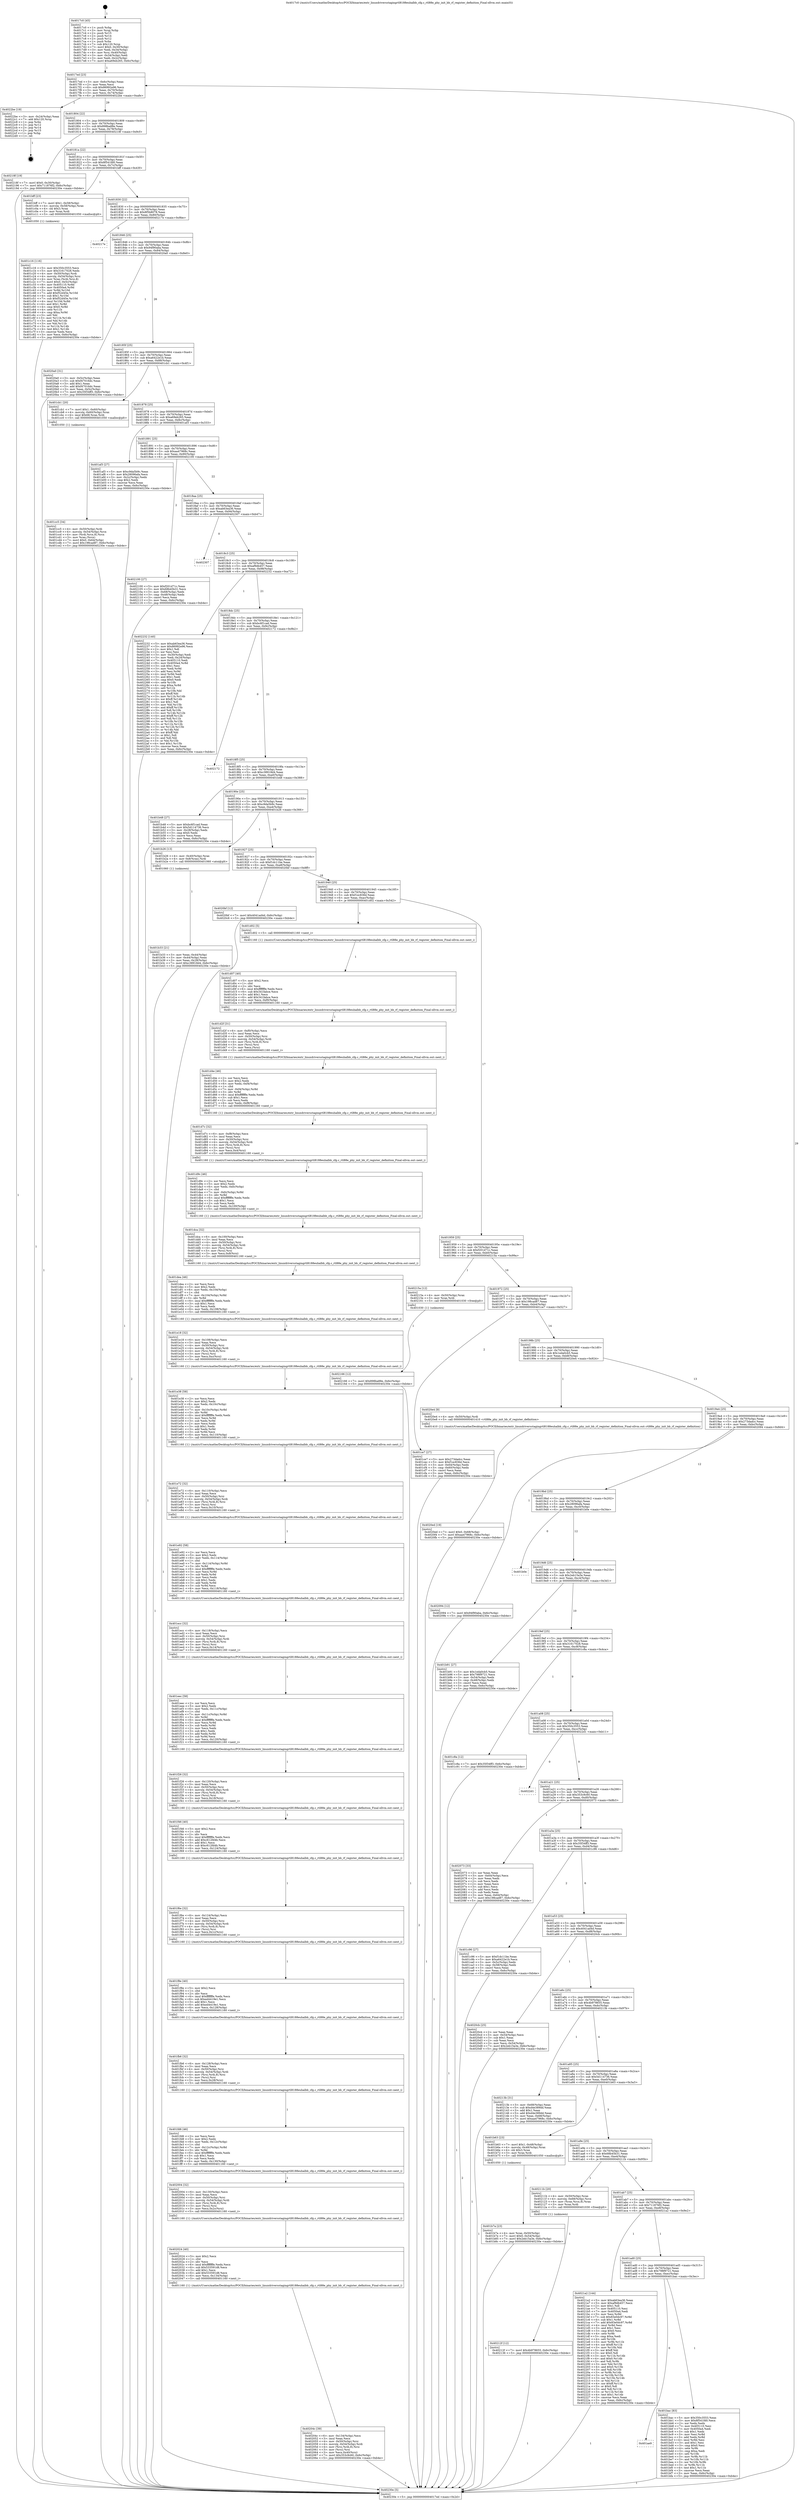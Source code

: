 digraph "0x4017c0" {
  label = "0x4017c0 (/mnt/c/Users/mathe/Desktop/tcc/POCII/binaries/extr_linuxdriversstagingrtl8188euhalbb_cfg.c_rtl88e_phy_init_bb_rf_register_definition_Final-ollvm.out::main(0))"
  labelloc = "t"
  node[shape=record]

  Entry [label="",width=0.3,height=0.3,shape=circle,fillcolor=black,style=filled]
  "0x4017ed" [label="{
     0x4017ed [23]\l
     | [instrs]\l
     &nbsp;&nbsp;0x4017ed \<+3\>: mov -0x6c(%rbp),%eax\l
     &nbsp;&nbsp;0x4017f0 \<+2\>: mov %eax,%ecx\l
     &nbsp;&nbsp;0x4017f2 \<+6\>: sub $0x86992e96,%ecx\l
     &nbsp;&nbsp;0x4017f8 \<+3\>: mov %eax,-0x70(%rbp)\l
     &nbsp;&nbsp;0x4017fb \<+3\>: mov %ecx,-0x74(%rbp)\l
     &nbsp;&nbsp;0x4017fe \<+6\>: je 00000000004022be \<main+0xafe\>\l
  }"]
  "0x4022be" [label="{
     0x4022be [19]\l
     | [instrs]\l
     &nbsp;&nbsp;0x4022be \<+3\>: mov -0x24(%rbp),%eax\l
     &nbsp;&nbsp;0x4022c1 \<+7\>: add $0x120,%rsp\l
     &nbsp;&nbsp;0x4022c8 \<+1\>: pop %rbx\l
     &nbsp;&nbsp;0x4022c9 \<+2\>: pop %r12\l
     &nbsp;&nbsp;0x4022cb \<+2\>: pop %r14\l
     &nbsp;&nbsp;0x4022cd \<+2\>: pop %r15\l
     &nbsp;&nbsp;0x4022cf \<+1\>: pop %rbp\l
     &nbsp;&nbsp;0x4022d0 \<+1\>: ret\l
  }"]
  "0x401804" [label="{
     0x401804 [22]\l
     | [instrs]\l
     &nbsp;&nbsp;0x401804 \<+5\>: jmp 0000000000401809 \<main+0x49\>\l
     &nbsp;&nbsp;0x401809 \<+3\>: mov -0x70(%rbp),%eax\l
     &nbsp;&nbsp;0x40180c \<+5\>: sub $0x898ba88e,%eax\l
     &nbsp;&nbsp;0x401811 \<+3\>: mov %eax,-0x78(%rbp)\l
     &nbsp;&nbsp;0x401814 \<+6\>: je 000000000040218f \<main+0x9cf\>\l
  }"]
  Exit [label="",width=0.3,height=0.3,shape=circle,fillcolor=black,style=filled,peripheries=2]
  "0x40218f" [label="{
     0x40218f [19]\l
     | [instrs]\l
     &nbsp;&nbsp;0x40218f \<+7\>: movl $0x0,-0x30(%rbp)\l
     &nbsp;&nbsp;0x402196 \<+7\>: movl $0x711876f2,-0x6c(%rbp)\l
     &nbsp;&nbsp;0x40219d \<+5\>: jmp 000000000040230e \<main+0xb4e\>\l
  }"]
  "0x40181a" [label="{
     0x40181a [22]\l
     | [instrs]\l
     &nbsp;&nbsp;0x40181a \<+5\>: jmp 000000000040181f \<main+0x5f\>\l
     &nbsp;&nbsp;0x40181f \<+3\>: mov -0x70(%rbp),%eax\l
     &nbsp;&nbsp;0x401822 \<+5\>: sub $0x8f541fd0,%eax\l
     &nbsp;&nbsp;0x401827 \<+3\>: mov %eax,-0x7c(%rbp)\l
     &nbsp;&nbsp;0x40182a \<+6\>: je 0000000000401bff \<main+0x43f\>\l
  }"]
  "0x402166" [label="{
     0x402166 [12]\l
     | [instrs]\l
     &nbsp;&nbsp;0x402166 \<+7\>: movl $0x898ba88e,-0x6c(%rbp)\l
     &nbsp;&nbsp;0x40216d \<+5\>: jmp 000000000040230e \<main+0xb4e\>\l
  }"]
  "0x401bff" [label="{
     0x401bff [23]\l
     | [instrs]\l
     &nbsp;&nbsp;0x401bff \<+7\>: movl $0x1,-0x58(%rbp)\l
     &nbsp;&nbsp;0x401c06 \<+4\>: movslq -0x58(%rbp),%rax\l
     &nbsp;&nbsp;0x401c0a \<+4\>: shl $0x3,%rax\l
     &nbsp;&nbsp;0x401c0e \<+3\>: mov %rax,%rdi\l
     &nbsp;&nbsp;0x401c11 \<+5\>: call 0000000000401050 \<malloc@plt\>\l
     | [calls]\l
     &nbsp;&nbsp;0x401050 \{1\} (unknown)\l
  }"]
  "0x401830" [label="{
     0x401830 [22]\l
     | [instrs]\l
     &nbsp;&nbsp;0x401830 \<+5\>: jmp 0000000000401835 \<main+0x75\>\l
     &nbsp;&nbsp;0x401835 \<+3\>: mov -0x70(%rbp),%eax\l
     &nbsp;&nbsp;0x401838 \<+5\>: sub $0x8f5b8078,%eax\l
     &nbsp;&nbsp;0x40183d \<+3\>: mov %eax,-0x80(%rbp)\l
     &nbsp;&nbsp;0x401840 \<+6\>: je 000000000040217e \<main+0x9be\>\l
  }"]
  "0x40212f" [label="{
     0x40212f [12]\l
     | [instrs]\l
     &nbsp;&nbsp;0x40212f \<+7\>: movl $0x4b978655,-0x6c(%rbp)\l
     &nbsp;&nbsp;0x402136 \<+5\>: jmp 000000000040230e \<main+0xb4e\>\l
  }"]
  "0x40217e" [label="{
     0x40217e\l
  }", style=dashed]
  "0x401846" [label="{
     0x401846 [25]\l
     | [instrs]\l
     &nbsp;&nbsp;0x401846 \<+5\>: jmp 000000000040184b \<main+0x8b\>\l
     &nbsp;&nbsp;0x40184b \<+3\>: mov -0x70(%rbp),%eax\l
     &nbsp;&nbsp;0x40184e \<+5\>: sub $0x94f90aba,%eax\l
     &nbsp;&nbsp;0x401853 \<+6\>: mov %eax,-0x84(%rbp)\l
     &nbsp;&nbsp;0x401859 \<+6\>: je 00000000004020a0 \<main+0x8e0\>\l
  }"]
  "0x4020ed" [label="{
     0x4020ed [19]\l
     | [instrs]\l
     &nbsp;&nbsp;0x4020ed \<+7\>: movl $0x0,-0x68(%rbp)\l
     &nbsp;&nbsp;0x4020f4 \<+7\>: movl $0xaa47968c,-0x6c(%rbp)\l
     &nbsp;&nbsp;0x4020fb \<+5\>: jmp 000000000040230e \<main+0xb4e\>\l
  }"]
  "0x4020a0" [label="{
     0x4020a0 [31]\l
     | [instrs]\l
     &nbsp;&nbsp;0x4020a0 \<+3\>: mov -0x5c(%rbp),%eax\l
     &nbsp;&nbsp;0x4020a3 \<+5\>: sub $0xf47016dc,%eax\l
     &nbsp;&nbsp;0x4020a8 \<+3\>: add $0x1,%eax\l
     &nbsp;&nbsp;0x4020ab \<+5\>: add $0xf47016dc,%eax\l
     &nbsp;&nbsp;0x4020b0 \<+3\>: mov %eax,-0x5c(%rbp)\l
     &nbsp;&nbsp;0x4020b3 \<+7\>: movl $0x35f34ff3,-0x6c(%rbp)\l
     &nbsp;&nbsp;0x4020ba \<+5\>: jmp 000000000040230e \<main+0xb4e\>\l
  }"]
  "0x40185f" [label="{
     0x40185f [25]\l
     | [instrs]\l
     &nbsp;&nbsp;0x40185f \<+5\>: jmp 0000000000401864 \<main+0xa4\>\l
     &nbsp;&nbsp;0x401864 \<+3\>: mov -0x70(%rbp),%eax\l
     &nbsp;&nbsp;0x401867 \<+5\>: sub $0xa6422e1b,%eax\l
     &nbsp;&nbsp;0x40186c \<+6\>: mov %eax,-0x88(%rbp)\l
     &nbsp;&nbsp;0x401872 \<+6\>: je 0000000000401cb1 \<main+0x4f1\>\l
  }"]
  "0x40204c" [label="{
     0x40204c [39]\l
     | [instrs]\l
     &nbsp;&nbsp;0x40204c \<+6\>: mov -0x134(%rbp),%ecx\l
     &nbsp;&nbsp;0x402052 \<+3\>: imul %eax,%ecx\l
     &nbsp;&nbsp;0x402055 \<+4\>: mov -0x50(%rbp),%rsi\l
     &nbsp;&nbsp;0x402059 \<+4\>: movslq -0x54(%rbp),%rdi\l
     &nbsp;&nbsp;0x40205d \<+4\>: mov (%rsi,%rdi,8),%rsi\l
     &nbsp;&nbsp;0x402061 \<+3\>: mov (%rsi),%rsi\l
     &nbsp;&nbsp;0x402064 \<+3\>: mov %ecx,0x40(%rsi)\l
     &nbsp;&nbsp;0x402067 \<+7\>: movl $0x353c9c60,-0x6c(%rbp)\l
     &nbsp;&nbsp;0x40206e \<+5\>: jmp 000000000040230e \<main+0xb4e\>\l
  }"]
  "0x401cb1" [label="{
     0x401cb1 [20]\l
     | [instrs]\l
     &nbsp;&nbsp;0x401cb1 \<+7\>: movl $0x1,-0x60(%rbp)\l
     &nbsp;&nbsp;0x401cb8 \<+4\>: movslq -0x60(%rbp),%rax\l
     &nbsp;&nbsp;0x401cbc \<+4\>: imul $0x68,%rax,%rdi\l
     &nbsp;&nbsp;0x401cc0 \<+5\>: call 0000000000401050 \<malloc@plt\>\l
     | [calls]\l
     &nbsp;&nbsp;0x401050 \{1\} (unknown)\l
  }"]
  "0x401878" [label="{
     0x401878 [25]\l
     | [instrs]\l
     &nbsp;&nbsp;0x401878 \<+5\>: jmp 000000000040187d \<main+0xbd\>\l
     &nbsp;&nbsp;0x40187d \<+3\>: mov -0x70(%rbp),%eax\l
     &nbsp;&nbsp;0x401880 \<+5\>: sub $0xa69eb265,%eax\l
     &nbsp;&nbsp;0x401885 \<+6\>: mov %eax,-0x8c(%rbp)\l
     &nbsp;&nbsp;0x40188b \<+6\>: je 0000000000401af3 \<main+0x333\>\l
  }"]
  "0x402024" [label="{
     0x402024 [40]\l
     | [instrs]\l
     &nbsp;&nbsp;0x402024 \<+5\>: mov $0x2,%ecx\l
     &nbsp;&nbsp;0x402029 \<+1\>: cltd\l
     &nbsp;&nbsp;0x40202a \<+2\>: idiv %ecx\l
     &nbsp;&nbsp;0x40202c \<+6\>: imul $0xfffffffe,%edx,%ecx\l
     &nbsp;&nbsp;0x402032 \<+6\>: sub $0x533591d8,%ecx\l
     &nbsp;&nbsp;0x402038 \<+3\>: add $0x1,%ecx\l
     &nbsp;&nbsp;0x40203b \<+6\>: add $0x533591d8,%ecx\l
     &nbsp;&nbsp;0x402041 \<+6\>: mov %ecx,-0x134(%rbp)\l
     &nbsp;&nbsp;0x402047 \<+5\>: call 0000000000401160 \<next_i\>\l
     | [calls]\l
     &nbsp;&nbsp;0x401160 \{1\} (/mnt/c/Users/mathe/Desktop/tcc/POCII/binaries/extr_linuxdriversstagingrtl8188euhalbb_cfg.c_rtl88e_phy_init_bb_rf_register_definition_Final-ollvm.out::next_i)\l
  }"]
  "0x401af3" [label="{
     0x401af3 [27]\l
     | [instrs]\l
     &nbsp;&nbsp;0x401af3 \<+5\>: mov $0xc9da5b9c,%eax\l
     &nbsp;&nbsp;0x401af8 \<+5\>: mov $0x28096afa,%ecx\l
     &nbsp;&nbsp;0x401afd \<+3\>: mov -0x2c(%rbp),%edx\l
     &nbsp;&nbsp;0x401b00 \<+3\>: cmp $0x2,%edx\l
     &nbsp;&nbsp;0x401b03 \<+3\>: cmovne %ecx,%eax\l
     &nbsp;&nbsp;0x401b06 \<+3\>: mov %eax,-0x6c(%rbp)\l
     &nbsp;&nbsp;0x401b09 \<+5\>: jmp 000000000040230e \<main+0xb4e\>\l
  }"]
  "0x401891" [label="{
     0x401891 [25]\l
     | [instrs]\l
     &nbsp;&nbsp;0x401891 \<+5\>: jmp 0000000000401896 \<main+0xd6\>\l
     &nbsp;&nbsp;0x401896 \<+3\>: mov -0x70(%rbp),%eax\l
     &nbsp;&nbsp;0x401899 \<+5\>: sub $0xaa47968c,%eax\l
     &nbsp;&nbsp;0x40189e \<+6\>: mov %eax,-0x90(%rbp)\l
     &nbsp;&nbsp;0x4018a4 \<+6\>: je 0000000000402100 \<main+0x940\>\l
  }"]
  "0x40230e" [label="{
     0x40230e [5]\l
     | [instrs]\l
     &nbsp;&nbsp;0x40230e \<+5\>: jmp 00000000004017ed \<main+0x2d\>\l
  }"]
  "0x4017c0" [label="{
     0x4017c0 [45]\l
     | [instrs]\l
     &nbsp;&nbsp;0x4017c0 \<+1\>: push %rbp\l
     &nbsp;&nbsp;0x4017c1 \<+3\>: mov %rsp,%rbp\l
     &nbsp;&nbsp;0x4017c4 \<+2\>: push %r15\l
     &nbsp;&nbsp;0x4017c6 \<+2\>: push %r14\l
     &nbsp;&nbsp;0x4017c8 \<+2\>: push %r12\l
     &nbsp;&nbsp;0x4017ca \<+1\>: push %rbx\l
     &nbsp;&nbsp;0x4017cb \<+7\>: sub $0x120,%rsp\l
     &nbsp;&nbsp;0x4017d2 \<+7\>: movl $0x0,-0x30(%rbp)\l
     &nbsp;&nbsp;0x4017d9 \<+3\>: mov %edi,-0x34(%rbp)\l
     &nbsp;&nbsp;0x4017dc \<+4\>: mov %rsi,-0x40(%rbp)\l
     &nbsp;&nbsp;0x4017e0 \<+3\>: mov -0x34(%rbp),%edi\l
     &nbsp;&nbsp;0x4017e3 \<+3\>: mov %edi,-0x2c(%rbp)\l
     &nbsp;&nbsp;0x4017e6 \<+7\>: movl $0xa69eb265,-0x6c(%rbp)\l
  }"]
  "0x402004" [label="{
     0x402004 [32]\l
     | [instrs]\l
     &nbsp;&nbsp;0x402004 \<+6\>: mov -0x130(%rbp),%ecx\l
     &nbsp;&nbsp;0x40200a \<+3\>: imul %eax,%ecx\l
     &nbsp;&nbsp;0x40200d \<+4\>: mov -0x50(%rbp),%rsi\l
     &nbsp;&nbsp;0x402011 \<+4\>: movslq -0x54(%rbp),%rdi\l
     &nbsp;&nbsp;0x402015 \<+4\>: mov (%rsi,%rdi,8),%rsi\l
     &nbsp;&nbsp;0x402019 \<+3\>: mov (%rsi),%rsi\l
     &nbsp;&nbsp;0x40201c \<+3\>: mov %ecx,0x2c(%rsi)\l
     &nbsp;&nbsp;0x40201f \<+5\>: call 0000000000401160 \<next_i\>\l
     | [calls]\l
     &nbsp;&nbsp;0x401160 \{1\} (/mnt/c/Users/mathe/Desktop/tcc/POCII/binaries/extr_linuxdriversstagingrtl8188euhalbb_cfg.c_rtl88e_phy_init_bb_rf_register_definition_Final-ollvm.out::next_i)\l
  }"]
  "0x402100" [label="{
     0x402100 [27]\l
     | [instrs]\l
     &nbsp;&nbsp;0x402100 \<+5\>: mov $0xf201d71c,%eax\l
     &nbsp;&nbsp;0x402105 \<+5\>: mov $0x68b45b31,%ecx\l
     &nbsp;&nbsp;0x40210a \<+3\>: mov -0x68(%rbp),%edx\l
     &nbsp;&nbsp;0x40210d \<+3\>: cmp -0x48(%rbp),%edx\l
     &nbsp;&nbsp;0x402110 \<+3\>: cmovl %ecx,%eax\l
     &nbsp;&nbsp;0x402113 \<+3\>: mov %eax,-0x6c(%rbp)\l
     &nbsp;&nbsp;0x402116 \<+5\>: jmp 000000000040230e \<main+0xb4e\>\l
  }"]
  "0x4018aa" [label="{
     0x4018aa [25]\l
     | [instrs]\l
     &nbsp;&nbsp;0x4018aa \<+5\>: jmp 00000000004018af \<main+0xef\>\l
     &nbsp;&nbsp;0x4018af \<+3\>: mov -0x70(%rbp),%eax\l
     &nbsp;&nbsp;0x4018b2 \<+5\>: sub $0xab63ea36,%eax\l
     &nbsp;&nbsp;0x4018b7 \<+6\>: mov %eax,-0x94(%rbp)\l
     &nbsp;&nbsp;0x4018bd \<+6\>: je 0000000000402307 \<main+0xb47\>\l
  }"]
  "0x401fd6" [label="{
     0x401fd6 [46]\l
     | [instrs]\l
     &nbsp;&nbsp;0x401fd6 \<+2\>: xor %ecx,%ecx\l
     &nbsp;&nbsp;0x401fd8 \<+5\>: mov $0x2,%edx\l
     &nbsp;&nbsp;0x401fdd \<+6\>: mov %edx,-0x12c(%rbp)\l
     &nbsp;&nbsp;0x401fe3 \<+1\>: cltd\l
     &nbsp;&nbsp;0x401fe4 \<+7\>: mov -0x12c(%rbp),%r8d\l
     &nbsp;&nbsp;0x401feb \<+3\>: idiv %r8d\l
     &nbsp;&nbsp;0x401fee \<+6\>: imul $0xfffffffe,%edx,%edx\l
     &nbsp;&nbsp;0x401ff4 \<+3\>: sub $0x1,%ecx\l
     &nbsp;&nbsp;0x401ff7 \<+2\>: sub %ecx,%edx\l
     &nbsp;&nbsp;0x401ff9 \<+6\>: mov %edx,-0x130(%rbp)\l
     &nbsp;&nbsp;0x401fff \<+5\>: call 0000000000401160 \<next_i\>\l
     | [calls]\l
     &nbsp;&nbsp;0x401160 \{1\} (/mnt/c/Users/mathe/Desktop/tcc/POCII/binaries/extr_linuxdriversstagingrtl8188euhalbb_cfg.c_rtl88e_phy_init_bb_rf_register_definition_Final-ollvm.out::next_i)\l
  }"]
  "0x402307" [label="{
     0x402307\l
  }", style=dashed]
  "0x4018c3" [label="{
     0x4018c3 [25]\l
     | [instrs]\l
     &nbsp;&nbsp;0x4018c3 \<+5\>: jmp 00000000004018c8 \<main+0x108\>\l
     &nbsp;&nbsp;0x4018c8 \<+3\>: mov -0x70(%rbp),%eax\l
     &nbsp;&nbsp;0x4018cb \<+5\>: sub $0xaf9db457,%eax\l
     &nbsp;&nbsp;0x4018d0 \<+6\>: mov %eax,-0x98(%rbp)\l
     &nbsp;&nbsp;0x4018d6 \<+6\>: je 0000000000402232 \<main+0xa72\>\l
  }"]
  "0x401fb6" [label="{
     0x401fb6 [32]\l
     | [instrs]\l
     &nbsp;&nbsp;0x401fb6 \<+6\>: mov -0x128(%rbp),%ecx\l
     &nbsp;&nbsp;0x401fbc \<+3\>: imul %eax,%ecx\l
     &nbsp;&nbsp;0x401fbf \<+4\>: mov -0x50(%rbp),%rsi\l
     &nbsp;&nbsp;0x401fc3 \<+4\>: movslq -0x54(%rbp),%rdi\l
     &nbsp;&nbsp;0x401fc7 \<+4\>: mov (%rsi,%rdi,8),%rsi\l
     &nbsp;&nbsp;0x401fcb \<+3\>: mov (%rsi),%rsi\l
     &nbsp;&nbsp;0x401fce \<+3\>: mov %ecx,0x28(%rsi)\l
     &nbsp;&nbsp;0x401fd1 \<+5\>: call 0000000000401160 \<next_i\>\l
     | [calls]\l
     &nbsp;&nbsp;0x401160 \{1\} (/mnt/c/Users/mathe/Desktop/tcc/POCII/binaries/extr_linuxdriversstagingrtl8188euhalbb_cfg.c_rtl88e_phy_init_bb_rf_register_definition_Final-ollvm.out::next_i)\l
  }"]
  "0x402232" [label="{
     0x402232 [140]\l
     | [instrs]\l
     &nbsp;&nbsp;0x402232 \<+5\>: mov $0xab63ea36,%eax\l
     &nbsp;&nbsp;0x402237 \<+5\>: mov $0x86992e96,%ecx\l
     &nbsp;&nbsp;0x40223c \<+2\>: mov $0x1,%dl\l
     &nbsp;&nbsp;0x40223e \<+2\>: xor %esi,%esi\l
     &nbsp;&nbsp;0x402240 \<+3\>: mov -0x30(%rbp),%edi\l
     &nbsp;&nbsp;0x402243 \<+3\>: mov %edi,-0x24(%rbp)\l
     &nbsp;&nbsp;0x402246 \<+7\>: mov 0x405110,%edi\l
     &nbsp;&nbsp;0x40224d \<+8\>: mov 0x4050a4,%r8d\l
     &nbsp;&nbsp;0x402255 \<+3\>: sub $0x1,%esi\l
     &nbsp;&nbsp;0x402258 \<+3\>: mov %edi,%r9d\l
     &nbsp;&nbsp;0x40225b \<+3\>: add %esi,%r9d\l
     &nbsp;&nbsp;0x40225e \<+4\>: imul %r9d,%edi\l
     &nbsp;&nbsp;0x402262 \<+3\>: and $0x1,%edi\l
     &nbsp;&nbsp;0x402265 \<+3\>: cmp $0x0,%edi\l
     &nbsp;&nbsp;0x402268 \<+4\>: sete %r10b\l
     &nbsp;&nbsp;0x40226c \<+4\>: cmp $0xa,%r8d\l
     &nbsp;&nbsp;0x402270 \<+4\>: setl %r11b\l
     &nbsp;&nbsp;0x402274 \<+3\>: mov %r10b,%bl\l
     &nbsp;&nbsp;0x402277 \<+3\>: xor $0xff,%bl\l
     &nbsp;&nbsp;0x40227a \<+3\>: mov %r11b,%r14b\l
     &nbsp;&nbsp;0x40227d \<+4\>: xor $0xff,%r14b\l
     &nbsp;&nbsp;0x402281 \<+3\>: xor $0x1,%dl\l
     &nbsp;&nbsp;0x402284 \<+3\>: mov %bl,%r15b\l
     &nbsp;&nbsp;0x402287 \<+4\>: and $0xff,%r15b\l
     &nbsp;&nbsp;0x40228b \<+3\>: and %dl,%r10b\l
     &nbsp;&nbsp;0x40228e \<+3\>: mov %r14b,%r12b\l
     &nbsp;&nbsp;0x402291 \<+4\>: and $0xff,%r12b\l
     &nbsp;&nbsp;0x402295 \<+3\>: and %dl,%r11b\l
     &nbsp;&nbsp;0x402298 \<+3\>: or %r10b,%r15b\l
     &nbsp;&nbsp;0x40229b \<+3\>: or %r11b,%r12b\l
     &nbsp;&nbsp;0x40229e \<+3\>: xor %r12b,%r15b\l
     &nbsp;&nbsp;0x4022a1 \<+3\>: or %r14b,%bl\l
     &nbsp;&nbsp;0x4022a4 \<+3\>: xor $0xff,%bl\l
     &nbsp;&nbsp;0x4022a7 \<+3\>: or $0x1,%dl\l
     &nbsp;&nbsp;0x4022aa \<+2\>: and %dl,%bl\l
     &nbsp;&nbsp;0x4022ac \<+3\>: or %bl,%r15b\l
     &nbsp;&nbsp;0x4022af \<+4\>: test $0x1,%r15b\l
     &nbsp;&nbsp;0x4022b3 \<+3\>: cmovne %ecx,%eax\l
     &nbsp;&nbsp;0x4022b6 \<+3\>: mov %eax,-0x6c(%rbp)\l
     &nbsp;&nbsp;0x4022b9 \<+5\>: jmp 000000000040230e \<main+0xb4e\>\l
  }"]
  "0x4018dc" [label="{
     0x4018dc [25]\l
     | [instrs]\l
     &nbsp;&nbsp;0x4018dc \<+5\>: jmp 00000000004018e1 \<main+0x121\>\l
     &nbsp;&nbsp;0x4018e1 \<+3\>: mov -0x70(%rbp),%eax\l
     &nbsp;&nbsp;0x4018e4 \<+5\>: sub $0xbc6f1cad,%eax\l
     &nbsp;&nbsp;0x4018e9 \<+6\>: mov %eax,-0x9c(%rbp)\l
     &nbsp;&nbsp;0x4018ef \<+6\>: je 0000000000402172 \<main+0x9b2\>\l
  }"]
  "0x401f8e" [label="{
     0x401f8e [40]\l
     | [instrs]\l
     &nbsp;&nbsp;0x401f8e \<+5\>: mov $0x2,%ecx\l
     &nbsp;&nbsp;0x401f93 \<+1\>: cltd\l
     &nbsp;&nbsp;0x401f94 \<+2\>: idiv %ecx\l
     &nbsp;&nbsp;0x401f96 \<+6\>: imul $0xfffffffe,%edx,%ecx\l
     &nbsp;&nbsp;0x401f9c \<+6\>: sub $0xed4419e1,%ecx\l
     &nbsp;&nbsp;0x401fa2 \<+3\>: add $0x1,%ecx\l
     &nbsp;&nbsp;0x401fa5 \<+6\>: add $0xed4419e1,%ecx\l
     &nbsp;&nbsp;0x401fab \<+6\>: mov %ecx,-0x128(%rbp)\l
     &nbsp;&nbsp;0x401fb1 \<+5\>: call 0000000000401160 \<next_i\>\l
     | [calls]\l
     &nbsp;&nbsp;0x401160 \{1\} (/mnt/c/Users/mathe/Desktop/tcc/POCII/binaries/extr_linuxdriversstagingrtl8188euhalbb_cfg.c_rtl88e_phy_init_bb_rf_register_definition_Final-ollvm.out::next_i)\l
  }"]
  "0x402172" [label="{
     0x402172\l
  }", style=dashed]
  "0x4018f5" [label="{
     0x4018f5 [25]\l
     | [instrs]\l
     &nbsp;&nbsp;0x4018f5 \<+5\>: jmp 00000000004018fa \<main+0x13a\>\l
     &nbsp;&nbsp;0x4018fa \<+3\>: mov -0x70(%rbp),%eax\l
     &nbsp;&nbsp;0x4018fd \<+5\>: sub $0xc38918d4,%eax\l
     &nbsp;&nbsp;0x401902 \<+6\>: mov %eax,-0xa0(%rbp)\l
     &nbsp;&nbsp;0x401908 \<+6\>: je 0000000000401b48 \<main+0x388\>\l
  }"]
  "0x401f6e" [label="{
     0x401f6e [32]\l
     | [instrs]\l
     &nbsp;&nbsp;0x401f6e \<+6\>: mov -0x124(%rbp),%ecx\l
     &nbsp;&nbsp;0x401f74 \<+3\>: imul %eax,%ecx\l
     &nbsp;&nbsp;0x401f77 \<+4\>: mov -0x50(%rbp),%rsi\l
     &nbsp;&nbsp;0x401f7b \<+4\>: movslq -0x54(%rbp),%rdi\l
     &nbsp;&nbsp;0x401f7f \<+4\>: mov (%rsi,%rdi,8),%rsi\l
     &nbsp;&nbsp;0x401f83 \<+3\>: mov (%rsi),%rsi\l
     &nbsp;&nbsp;0x401f86 \<+3\>: mov %ecx,0x1c(%rsi)\l
     &nbsp;&nbsp;0x401f89 \<+5\>: call 0000000000401160 \<next_i\>\l
     | [calls]\l
     &nbsp;&nbsp;0x401160 \{1\} (/mnt/c/Users/mathe/Desktop/tcc/POCII/binaries/extr_linuxdriversstagingrtl8188euhalbb_cfg.c_rtl88e_phy_init_bb_rf_register_definition_Final-ollvm.out::next_i)\l
  }"]
  "0x401b48" [label="{
     0x401b48 [27]\l
     | [instrs]\l
     &nbsp;&nbsp;0x401b48 \<+5\>: mov $0xbc6f1cad,%eax\l
     &nbsp;&nbsp;0x401b4d \<+5\>: mov $0x5d114736,%ecx\l
     &nbsp;&nbsp;0x401b52 \<+3\>: mov -0x28(%rbp),%edx\l
     &nbsp;&nbsp;0x401b55 \<+3\>: cmp $0x0,%edx\l
     &nbsp;&nbsp;0x401b58 \<+3\>: cmove %ecx,%eax\l
     &nbsp;&nbsp;0x401b5b \<+3\>: mov %eax,-0x6c(%rbp)\l
     &nbsp;&nbsp;0x401b5e \<+5\>: jmp 000000000040230e \<main+0xb4e\>\l
  }"]
  "0x40190e" [label="{
     0x40190e [25]\l
     | [instrs]\l
     &nbsp;&nbsp;0x40190e \<+5\>: jmp 0000000000401913 \<main+0x153\>\l
     &nbsp;&nbsp;0x401913 \<+3\>: mov -0x70(%rbp),%eax\l
     &nbsp;&nbsp;0x401916 \<+5\>: sub $0xc9da5b9c,%eax\l
     &nbsp;&nbsp;0x40191b \<+6\>: mov %eax,-0xa4(%rbp)\l
     &nbsp;&nbsp;0x401921 \<+6\>: je 0000000000401b26 \<main+0x366\>\l
  }"]
  "0x401f46" [label="{
     0x401f46 [40]\l
     | [instrs]\l
     &nbsp;&nbsp;0x401f46 \<+5\>: mov $0x2,%ecx\l
     &nbsp;&nbsp;0x401f4b \<+1\>: cltd\l
     &nbsp;&nbsp;0x401f4c \<+2\>: idiv %ecx\l
     &nbsp;&nbsp;0x401f4e \<+6\>: imul $0xfffffffe,%edx,%ecx\l
     &nbsp;&nbsp;0x401f54 \<+6\>: add $0xc612fd4b,%ecx\l
     &nbsp;&nbsp;0x401f5a \<+3\>: add $0x1,%ecx\l
     &nbsp;&nbsp;0x401f5d \<+6\>: sub $0xc612fd4b,%ecx\l
     &nbsp;&nbsp;0x401f63 \<+6\>: mov %ecx,-0x124(%rbp)\l
     &nbsp;&nbsp;0x401f69 \<+5\>: call 0000000000401160 \<next_i\>\l
     | [calls]\l
     &nbsp;&nbsp;0x401160 \{1\} (/mnt/c/Users/mathe/Desktop/tcc/POCII/binaries/extr_linuxdriversstagingrtl8188euhalbb_cfg.c_rtl88e_phy_init_bb_rf_register_definition_Final-ollvm.out::next_i)\l
  }"]
  "0x401b26" [label="{
     0x401b26 [13]\l
     | [instrs]\l
     &nbsp;&nbsp;0x401b26 \<+4\>: mov -0x40(%rbp),%rax\l
     &nbsp;&nbsp;0x401b2a \<+4\>: mov 0x8(%rax),%rdi\l
     &nbsp;&nbsp;0x401b2e \<+5\>: call 0000000000401060 \<atoi@plt\>\l
     | [calls]\l
     &nbsp;&nbsp;0x401060 \{1\} (unknown)\l
  }"]
  "0x401927" [label="{
     0x401927 [25]\l
     | [instrs]\l
     &nbsp;&nbsp;0x401927 \<+5\>: jmp 000000000040192c \<main+0x16c\>\l
     &nbsp;&nbsp;0x40192c \<+3\>: mov -0x70(%rbp),%eax\l
     &nbsp;&nbsp;0x40192f \<+5\>: sub $0xf1dc11be,%eax\l
     &nbsp;&nbsp;0x401934 \<+6\>: mov %eax,-0xa8(%rbp)\l
     &nbsp;&nbsp;0x40193a \<+6\>: je 00000000004020bf \<main+0x8ff\>\l
  }"]
  "0x401b33" [label="{
     0x401b33 [21]\l
     | [instrs]\l
     &nbsp;&nbsp;0x401b33 \<+3\>: mov %eax,-0x44(%rbp)\l
     &nbsp;&nbsp;0x401b36 \<+3\>: mov -0x44(%rbp),%eax\l
     &nbsp;&nbsp;0x401b39 \<+3\>: mov %eax,-0x28(%rbp)\l
     &nbsp;&nbsp;0x401b3c \<+7\>: movl $0xc38918d4,-0x6c(%rbp)\l
     &nbsp;&nbsp;0x401b43 \<+5\>: jmp 000000000040230e \<main+0xb4e\>\l
  }"]
  "0x401f26" [label="{
     0x401f26 [32]\l
     | [instrs]\l
     &nbsp;&nbsp;0x401f26 \<+6\>: mov -0x120(%rbp),%ecx\l
     &nbsp;&nbsp;0x401f2c \<+3\>: imul %eax,%ecx\l
     &nbsp;&nbsp;0x401f2f \<+4\>: mov -0x50(%rbp),%rsi\l
     &nbsp;&nbsp;0x401f33 \<+4\>: movslq -0x54(%rbp),%rdi\l
     &nbsp;&nbsp;0x401f37 \<+4\>: mov (%rsi,%rdi,8),%rsi\l
     &nbsp;&nbsp;0x401f3b \<+3\>: mov (%rsi),%rsi\l
     &nbsp;&nbsp;0x401f3e \<+3\>: mov %ecx,0x18(%rsi)\l
     &nbsp;&nbsp;0x401f41 \<+5\>: call 0000000000401160 \<next_i\>\l
     | [calls]\l
     &nbsp;&nbsp;0x401160 \{1\} (/mnt/c/Users/mathe/Desktop/tcc/POCII/binaries/extr_linuxdriversstagingrtl8188euhalbb_cfg.c_rtl88e_phy_init_bb_rf_register_definition_Final-ollvm.out::next_i)\l
  }"]
  "0x4020bf" [label="{
     0x4020bf [12]\l
     | [instrs]\l
     &nbsp;&nbsp;0x4020bf \<+7\>: movl $0x4041ad4d,-0x6c(%rbp)\l
     &nbsp;&nbsp;0x4020c6 \<+5\>: jmp 000000000040230e \<main+0xb4e\>\l
  }"]
  "0x401940" [label="{
     0x401940 [25]\l
     | [instrs]\l
     &nbsp;&nbsp;0x401940 \<+5\>: jmp 0000000000401945 \<main+0x185\>\l
     &nbsp;&nbsp;0x401945 \<+3\>: mov -0x70(%rbp),%eax\l
     &nbsp;&nbsp;0x401948 \<+5\>: sub $0xf1ec836d,%eax\l
     &nbsp;&nbsp;0x40194d \<+6\>: mov %eax,-0xac(%rbp)\l
     &nbsp;&nbsp;0x401953 \<+6\>: je 0000000000401d02 \<main+0x542\>\l
  }"]
  "0x401eec" [label="{
     0x401eec [58]\l
     | [instrs]\l
     &nbsp;&nbsp;0x401eec \<+2\>: xor %ecx,%ecx\l
     &nbsp;&nbsp;0x401eee \<+5\>: mov $0x2,%edx\l
     &nbsp;&nbsp;0x401ef3 \<+6\>: mov %edx,-0x11c(%rbp)\l
     &nbsp;&nbsp;0x401ef9 \<+1\>: cltd\l
     &nbsp;&nbsp;0x401efa \<+7\>: mov -0x11c(%rbp),%r8d\l
     &nbsp;&nbsp;0x401f01 \<+3\>: idiv %r8d\l
     &nbsp;&nbsp;0x401f04 \<+6\>: imul $0xfffffffe,%edx,%edx\l
     &nbsp;&nbsp;0x401f0a \<+3\>: mov %ecx,%r9d\l
     &nbsp;&nbsp;0x401f0d \<+3\>: sub %edx,%r9d\l
     &nbsp;&nbsp;0x401f10 \<+2\>: mov %ecx,%edx\l
     &nbsp;&nbsp;0x401f12 \<+3\>: sub $0x1,%edx\l
     &nbsp;&nbsp;0x401f15 \<+3\>: add %edx,%r9d\l
     &nbsp;&nbsp;0x401f18 \<+3\>: sub %r9d,%ecx\l
     &nbsp;&nbsp;0x401f1b \<+6\>: mov %ecx,-0x120(%rbp)\l
     &nbsp;&nbsp;0x401f21 \<+5\>: call 0000000000401160 \<next_i\>\l
     | [calls]\l
     &nbsp;&nbsp;0x401160 \{1\} (/mnt/c/Users/mathe/Desktop/tcc/POCII/binaries/extr_linuxdriversstagingrtl8188euhalbb_cfg.c_rtl88e_phy_init_bb_rf_register_definition_Final-ollvm.out::next_i)\l
  }"]
  "0x401d02" [label="{
     0x401d02 [5]\l
     | [instrs]\l
     &nbsp;&nbsp;0x401d02 \<+5\>: call 0000000000401160 \<next_i\>\l
     | [calls]\l
     &nbsp;&nbsp;0x401160 \{1\} (/mnt/c/Users/mathe/Desktop/tcc/POCII/binaries/extr_linuxdriversstagingrtl8188euhalbb_cfg.c_rtl88e_phy_init_bb_rf_register_definition_Final-ollvm.out::next_i)\l
  }"]
  "0x401959" [label="{
     0x401959 [25]\l
     | [instrs]\l
     &nbsp;&nbsp;0x401959 \<+5\>: jmp 000000000040195e \<main+0x19e\>\l
     &nbsp;&nbsp;0x40195e \<+3\>: mov -0x70(%rbp),%eax\l
     &nbsp;&nbsp;0x401961 \<+5\>: sub $0xf201d71c,%eax\l
     &nbsp;&nbsp;0x401966 \<+6\>: mov %eax,-0xb0(%rbp)\l
     &nbsp;&nbsp;0x40196c \<+6\>: je 000000000040215a \<main+0x99a\>\l
  }"]
  "0x401ecc" [label="{
     0x401ecc [32]\l
     | [instrs]\l
     &nbsp;&nbsp;0x401ecc \<+6\>: mov -0x118(%rbp),%ecx\l
     &nbsp;&nbsp;0x401ed2 \<+3\>: imul %eax,%ecx\l
     &nbsp;&nbsp;0x401ed5 \<+4\>: mov -0x50(%rbp),%rsi\l
     &nbsp;&nbsp;0x401ed9 \<+4\>: movslq -0x54(%rbp),%rdi\l
     &nbsp;&nbsp;0x401edd \<+4\>: mov (%rsi,%rdi,8),%rsi\l
     &nbsp;&nbsp;0x401ee1 \<+3\>: mov (%rsi),%rsi\l
     &nbsp;&nbsp;0x401ee4 \<+3\>: mov %ecx,0x14(%rsi)\l
     &nbsp;&nbsp;0x401ee7 \<+5\>: call 0000000000401160 \<next_i\>\l
     | [calls]\l
     &nbsp;&nbsp;0x401160 \{1\} (/mnt/c/Users/mathe/Desktop/tcc/POCII/binaries/extr_linuxdriversstagingrtl8188euhalbb_cfg.c_rtl88e_phy_init_bb_rf_register_definition_Final-ollvm.out::next_i)\l
  }"]
  "0x40215a" [label="{
     0x40215a [12]\l
     | [instrs]\l
     &nbsp;&nbsp;0x40215a \<+4\>: mov -0x50(%rbp),%rax\l
     &nbsp;&nbsp;0x40215e \<+3\>: mov %rax,%rdi\l
     &nbsp;&nbsp;0x402161 \<+5\>: call 0000000000401030 \<free@plt\>\l
     | [calls]\l
     &nbsp;&nbsp;0x401030 \{1\} (unknown)\l
  }"]
  "0x401972" [label="{
     0x401972 [25]\l
     | [instrs]\l
     &nbsp;&nbsp;0x401972 \<+5\>: jmp 0000000000401977 \<main+0x1b7\>\l
     &nbsp;&nbsp;0x401977 \<+3\>: mov -0x70(%rbp),%eax\l
     &nbsp;&nbsp;0x40197a \<+5\>: sub $0x198cad87,%eax\l
     &nbsp;&nbsp;0x40197f \<+6\>: mov %eax,-0xb4(%rbp)\l
     &nbsp;&nbsp;0x401985 \<+6\>: je 0000000000401ce7 \<main+0x527\>\l
  }"]
  "0x401e92" [label="{
     0x401e92 [58]\l
     | [instrs]\l
     &nbsp;&nbsp;0x401e92 \<+2\>: xor %ecx,%ecx\l
     &nbsp;&nbsp;0x401e94 \<+5\>: mov $0x2,%edx\l
     &nbsp;&nbsp;0x401e99 \<+6\>: mov %edx,-0x114(%rbp)\l
     &nbsp;&nbsp;0x401e9f \<+1\>: cltd\l
     &nbsp;&nbsp;0x401ea0 \<+7\>: mov -0x114(%rbp),%r8d\l
     &nbsp;&nbsp;0x401ea7 \<+3\>: idiv %r8d\l
     &nbsp;&nbsp;0x401eaa \<+6\>: imul $0xfffffffe,%edx,%edx\l
     &nbsp;&nbsp;0x401eb0 \<+3\>: mov %ecx,%r9d\l
     &nbsp;&nbsp;0x401eb3 \<+3\>: sub %edx,%r9d\l
     &nbsp;&nbsp;0x401eb6 \<+2\>: mov %ecx,%edx\l
     &nbsp;&nbsp;0x401eb8 \<+3\>: sub $0x1,%edx\l
     &nbsp;&nbsp;0x401ebb \<+3\>: add %edx,%r9d\l
     &nbsp;&nbsp;0x401ebe \<+3\>: sub %r9d,%ecx\l
     &nbsp;&nbsp;0x401ec1 \<+6\>: mov %ecx,-0x118(%rbp)\l
     &nbsp;&nbsp;0x401ec7 \<+5\>: call 0000000000401160 \<next_i\>\l
     | [calls]\l
     &nbsp;&nbsp;0x401160 \{1\} (/mnt/c/Users/mathe/Desktop/tcc/POCII/binaries/extr_linuxdriversstagingrtl8188euhalbb_cfg.c_rtl88e_phy_init_bb_rf_register_definition_Final-ollvm.out::next_i)\l
  }"]
  "0x401ce7" [label="{
     0x401ce7 [27]\l
     | [instrs]\l
     &nbsp;&nbsp;0x401ce7 \<+5\>: mov $0x273dadcc,%eax\l
     &nbsp;&nbsp;0x401cec \<+5\>: mov $0xf1ec836d,%ecx\l
     &nbsp;&nbsp;0x401cf1 \<+3\>: mov -0x64(%rbp),%edx\l
     &nbsp;&nbsp;0x401cf4 \<+3\>: cmp -0x60(%rbp),%edx\l
     &nbsp;&nbsp;0x401cf7 \<+3\>: cmovl %ecx,%eax\l
     &nbsp;&nbsp;0x401cfa \<+3\>: mov %eax,-0x6c(%rbp)\l
     &nbsp;&nbsp;0x401cfd \<+5\>: jmp 000000000040230e \<main+0xb4e\>\l
  }"]
  "0x40198b" [label="{
     0x40198b [25]\l
     | [instrs]\l
     &nbsp;&nbsp;0x40198b \<+5\>: jmp 0000000000401990 \<main+0x1d0\>\l
     &nbsp;&nbsp;0x401990 \<+3\>: mov -0x70(%rbp),%eax\l
     &nbsp;&nbsp;0x401993 \<+5\>: sub $0x1eda0cb5,%eax\l
     &nbsp;&nbsp;0x401998 \<+6\>: mov %eax,-0xb8(%rbp)\l
     &nbsp;&nbsp;0x40199e \<+6\>: je 00000000004020e4 \<main+0x924\>\l
  }"]
  "0x401e72" [label="{
     0x401e72 [32]\l
     | [instrs]\l
     &nbsp;&nbsp;0x401e72 \<+6\>: mov -0x110(%rbp),%ecx\l
     &nbsp;&nbsp;0x401e78 \<+3\>: imul %eax,%ecx\l
     &nbsp;&nbsp;0x401e7b \<+4\>: mov -0x50(%rbp),%rsi\l
     &nbsp;&nbsp;0x401e7f \<+4\>: movslq -0x54(%rbp),%rdi\l
     &nbsp;&nbsp;0x401e83 \<+4\>: mov (%rsi,%rdi,8),%rsi\l
     &nbsp;&nbsp;0x401e87 \<+3\>: mov (%rsi),%rsi\l
     &nbsp;&nbsp;0x401e8a \<+3\>: mov %ecx,0x10(%rsi)\l
     &nbsp;&nbsp;0x401e8d \<+5\>: call 0000000000401160 \<next_i\>\l
     | [calls]\l
     &nbsp;&nbsp;0x401160 \{1\} (/mnt/c/Users/mathe/Desktop/tcc/POCII/binaries/extr_linuxdriversstagingrtl8188euhalbb_cfg.c_rtl88e_phy_init_bb_rf_register_definition_Final-ollvm.out::next_i)\l
  }"]
  "0x4020e4" [label="{
     0x4020e4 [9]\l
     | [instrs]\l
     &nbsp;&nbsp;0x4020e4 \<+4\>: mov -0x50(%rbp),%rdi\l
     &nbsp;&nbsp;0x4020e8 \<+5\>: call 0000000000401410 \<rtl88e_phy_init_bb_rf_register_definition\>\l
     | [calls]\l
     &nbsp;&nbsp;0x401410 \{1\} (/mnt/c/Users/mathe/Desktop/tcc/POCII/binaries/extr_linuxdriversstagingrtl8188euhalbb_cfg.c_rtl88e_phy_init_bb_rf_register_definition_Final-ollvm.out::rtl88e_phy_init_bb_rf_register_definition)\l
  }"]
  "0x4019a4" [label="{
     0x4019a4 [25]\l
     | [instrs]\l
     &nbsp;&nbsp;0x4019a4 \<+5\>: jmp 00000000004019a9 \<main+0x1e9\>\l
     &nbsp;&nbsp;0x4019a9 \<+3\>: mov -0x70(%rbp),%eax\l
     &nbsp;&nbsp;0x4019ac \<+5\>: sub $0x273dadcc,%eax\l
     &nbsp;&nbsp;0x4019b1 \<+6\>: mov %eax,-0xbc(%rbp)\l
     &nbsp;&nbsp;0x4019b7 \<+6\>: je 0000000000402094 \<main+0x8d4\>\l
  }"]
  "0x401e38" [label="{
     0x401e38 [58]\l
     | [instrs]\l
     &nbsp;&nbsp;0x401e38 \<+2\>: xor %ecx,%ecx\l
     &nbsp;&nbsp;0x401e3a \<+5\>: mov $0x2,%edx\l
     &nbsp;&nbsp;0x401e3f \<+6\>: mov %edx,-0x10c(%rbp)\l
     &nbsp;&nbsp;0x401e45 \<+1\>: cltd\l
     &nbsp;&nbsp;0x401e46 \<+7\>: mov -0x10c(%rbp),%r8d\l
     &nbsp;&nbsp;0x401e4d \<+3\>: idiv %r8d\l
     &nbsp;&nbsp;0x401e50 \<+6\>: imul $0xfffffffe,%edx,%edx\l
     &nbsp;&nbsp;0x401e56 \<+3\>: mov %ecx,%r9d\l
     &nbsp;&nbsp;0x401e59 \<+3\>: sub %edx,%r9d\l
     &nbsp;&nbsp;0x401e5c \<+2\>: mov %ecx,%edx\l
     &nbsp;&nbsp;0x401e5e \<+3\>: sub $0x1,%edx\l
     &nbsp;&nbsp;0x401e61 \<+3\>: add %edx,%r9d\l
     &nbsp;&nbsp;0x401e64 \<+3\>: sub %r9d,%ecx\l
     &nbsp;&nbsp;0x401e67 \<+6\>: mov %ecx,-0x110(%rbp)\l
     &nbsp;&nbsp;0x401e6d \<+5\>: call 0000000000401160 \<next_i\>\l
     | [calls]\l
     &nbsp;&nbsp;0x401160 \{1\} (/mnt/c/Users/mathe/Desktop/tcc/POCII/binaries/extr_linuxdriversstagingrtl8188euhalbb_cfg.c_rtl88e_phy_init_bb_rf_register_definition_Final-ollvm.out::next_i)\l
  }"]
  "0x402094" [label="{
     0x402094 [12]\l
     | [instrs]\l
     &nbsp;&nbsp;0x402094 \<+7\>: movl $0x94f90aba,-0x6c(%rbp)\l
     &nbsp;&nbsp;0x40209b \<+5\>: jmp 000000000040230e \<main+0xb4e\>\l
  }"]
  "0x4019bd" [label="{
     0x4019bd [25]\l
     | [instrs]\l
     &nbsp;&nbsp;0x4019bd \<+5\>: jmp 00000000004019c2 \<main+0x202\>\l
     &nbsp;&nbsp;0x4019c2 \<+3\>: mov -0x70(%rbp),%eax\l
     &nbsp;&nbsp;0x4019c5 \<+5\>: sub $0x28096afa,%eax\l
     &nbsp;&nbsp;0x4019ca \<+6\>: mov %eax,-0xc0(%rbp)\l
     &nbsp;&nbsp;0x4019d0 \<+6\>: je 0000000000401b0e \<main+0x34e\>\l
  }"]
  "0x401e18" [label="{
     0x401e18 [32]\l
     | [instrs]\l
     &nbsp;&nbsp;0x401e18 \<+6\>: mov -0x108(%rbp),%ecx\l
     &nbsp;&nbsp;0x401e1e \<+3\>: imul %eax,%ecx\l
     &nbsp;&nbsp;0x401e21 \<+4\>: mov -0x50(%rbp),%rsi\l
     &nbsp;&nbsp;0x401e25 \<+4\>: movslq -0x54(%rbp),%rdi\l
     &nbsp;&nbsp;0x401e29 \<+4\>: mov (%rsi,%rdi,8),%rsi\l
     &nbsp;&nbsp;0x401e2d \<+3\>: mov (%rsi),%rsi\l
     &nbsp;&nbsp;0x401e30 \<+3\>: mov %ecx,0xc(%rsi)\l
     &nbsp;&nbsp;0x401e33 \<+5\>: call 0000000000401160 \<next_i\>\l
     | [calls]\l
     &nbsp;&nbsp;0x401160 \{1\} (/mnt/c/Users/mathe/Desktop/tcc/POCII/binaries/extr_linuxdriversstagingrtl8188euhalbb_cfg.c_rtl88e_phy_init_bb_rf_register_definition_Final-ollvm.out::next_i)\l
  }"]
  "0x401b0e" [label="{
     0x401b0e\l
  }", style=dashed]
  "0x4019d6" [label="{
     0x4019d6 [25]\l
     | [instrs]\l
     &nbsp;&nbsp;0x4019d6 \<+5\>: jmp 00000000004019db \<main+0x21b\>\l
     &nbsp;&nbsp;0x4019db \<+3\>: mov -0x70(%rbp),%eax\l
     &nbsp;&nbsp;0x4019de \<+5\>: sub $0x2eb15a3e,%eax\l
     &nbsp;&nbsp;0x4019e3 \<+6\>: mov %eax,-0xc4(%rbp)\l
     &nbsp;&nbsp;0x4019e9 \<+6\>: je 0000000000401b91 \<main+0x3d1\>\l
  }"]
  "0x401dea" [label="{
     0x401dea [46]\l
     | [instrs]\l
     &nbsp;&nbsp;0x401dea \<+2\>: xor %ecx,%ecx\l
     &nbsp;&nbsp;0x401dec \<+5\>: mov $0x2,%edx\l
     &nbsp;&nbsp;0x401df1 \<+6\>: mov %edx,-0x104(%rbp)\l
     &nbsp;&nbsp;0x401df7 \<+1\>: cltd\l
     &nbsp;&nbsp;0x401df8 \<+7\>: mov -0x104(%rbp),%r8d\l
     &nbsp;&nbsp;0x401dff \<+3\>: idiv %r8d\l
     &nbsp;&nbsp;0x401e02 \<+6\>: imul $0xfffffffe,%edx,%edx\l
     &nbsp;&nbsp;0x401e08 \<+3\>: sub $0x1,%ecx\l
     &nbsp;&nbsp;0x401e0b \<+2\>: sub %ecx,%edx\l
     &nbsp;&nbsp;0x401e0d \<+6\>: mov %edx,-0x108(%rbp)\l
     &nbsp;&nbsp;0x401e13 \<+5\>: call 0000000000401160 \<next_i\>\l
     | [calls]\l
     &nbsp;&nbsp;0x401160 \{1\} (/mnt/c/Users/mathe/Desktop/tcc/POCII/binaries/extr_linuxdriversstagingrtl8188euhalbb_cfg.c_rtl88e_phy_init_bb_rf_register_definition_Final-ollvm.out::next_i)\l
  }"]
  "0x401b91" [label="{
     0x401b91 [27]\l
     | [instrs]\l
     &nbsp;&nbsp;0x401b91 \<+5\>: mov $0x1eda0cb5,%eax\l
     &nbsp;&nbsp;0x401b96 \<+5\>: mov $0x798f9721,%ecx\l
     &nbsp;&nbsp;0x401b9b \<+3\>: mov -0x54(%rbp),%edx\l
     &nbsp;&nbsp;0x401b9e \<+3\>: cmp -0x48(%rbp),%edx\l
     &nbsp;&nbsp;0x401ba1 \<+3\>: cmovl %ecx,%eax\l
     &nbsp;&nbsp;0x401ba4 \<+3\>: mov %eax,-0x6c(%rbp)\l
     &nbsp;&nbsp;0x401ba7 \<+5\>: jmp 000000000040230e \<main+0xb4e\>\l
  }"]
  "0x4019ef" [label="{
     0x4019ef [25]\l
     | [instrs]\l
     &nbsp;&nbsp;0x4019ef \<+5\>: jmp 00000000004019f4 \<main+0x234\>\l
     &nbsp;&nbsp;0x4019f4 \<+3\>: mov -0x70(%rbp),%eax\l
     &nbsp;&nbsp;0x4019f7 \<+5\>: sub $0x31617028,%eax\l
     &nbsp;&nbsp;0x4019fc \<+6\>: mov %eax,-0xc8(%rbp)\l
     &nbsp;&nbsp;0x401a02 \<+6\>: je 0000000000401c8a \<main+0x4ca\>\l
  }"]
  "0x401dca" [label="{
     0x401dca [32]\l
     | [instrs]\l
     &nbsp;&nbsp;0x401dca \<+6\>: mov -0x100(%rbp),%ecx\l
     &nbsp;&nbsp;0x401dd0 \<+3\>: imul %eax,%ecx\l
     &nbsp;&nbsp;0x401dd3 \<+4\>: mov -0x50(%rbp),%rsi\l
     &nbsp;&nbsp;0x401dd7 \<+4\>: movslq -0x54(%rbp),%rdi\l
     &nbsp;&nbsp;0x401ddb \<+4\>: mov (%rsi,%rdi,8),%rsi\l
     &nbsp;&nbsp;0x401ddf \<+3\>: mov (%rsi),%rsi\l
     &nbsp;&nbsp;0x401de2 \<+3\>: mov %ecx,0x8(%rsi)\l
     &nbsp;&nbsp;0x401de5 \<+5\>: call 0000000000401160 \<next_i\>\l
     | [calls]\l
     &nbsp;&nbsp;0x401160 \{1\} (/mnt/c/Users/mathe/Desktop/tcc/POCII/binaries/extr_linuxdriversstagingrtl8188euhalbb_cfg.c_rtl88e_phy_init_bb_rf_register_definition_Final-ollvm.out::next_i)\l
  }"]
  "0x401c8a" [label="{
     0x401c8a [12]\l
     | [instrs]\l
     &nbsp;&nbsp;0x401c8a \<+7\>: movl $0x35f34ff3,-0x6c(%rbp)\l
     &nbsp;&nbsp;0x401c91 \<+5\>: jmp 000000000040230e \<main+0xb4e\>\l
  }"]
  "0x401a08" [label="{
     0x401a08 [25]\l
     | [instrs]\l
     &nbsp;&nbsp;0x401a08 \<+5\>: jmp 0000000000401a0d \<main+0x24d\>\l
     &nbsp;&nbsp;0x401a0d \<+3\>: mov -0x70(%rbp),%eax\l
     &nbsp;&nbsp;0x401a10 \<+5\>: sub $0x350c3553,%eax\l
     &nbsp;&nbsp;0x401a15 \<+6\>: mov %eax,-0xcc(%rbp)\l
     &nbsp;&nbsp;0x401a1b \<+6\>: je 00000000004022d1 \<main+0xb11\>\l
  }"]
  "0x401d9c" [label="{
     0x401d9c [46]\l
     | [instrs]\l
     &nbsp;&nbsp;0x401d9c \<+2\>: xor %ecx,%ecx\l
     &nbsp;&nbsp;0x401d9e \<+5\>: mov $0x2,%edx\l
     &nbsp;&nbsp;0x401da3 \<+6\>: mov %edx,-0xfc(%rbp)\l
     &nbsp;&nbsp;0x401da9 \<+1\>: cltd\l
     &nbsp;&nbsp;0x401daa \<+7\>: mov -0xfc(%rbp),%r8d\l
     &nbsp;&nbsp;0x401db1 \<+3\>: idiv %r8d\l
     &nbsp;&nbsp;0x401db4 \<+6\>: imul $0xfffffffe,%edx,%edx\l
     &nbsp;&nbsp;0x401dba \<+3\>: sub $0x1,%ecx\l
     &nbsp;&nbsp;0x401dbd \<+2\>: sub %ecx,%edx\l
     &nbsp;&nbsp;0x401dbf \<+6\>: mov %edx,-0x100(%rbp)\l
     &nbsp;&nbsp;0x401dc5 \<+5\>: call 0000000000401160 \<next_i\>\l
     | [calls]\l
     &nbsp;&nbsp;0x401160 \{1\} (/mnt/c/Users/mathe/Desktop/tcc/POCII/binaries/extr_linuxdriversstagingrtl8188euhalbb_cfg.c_rtl88e_phy_init_bb_rf_register_definition_Final-ollvm.out::next_i)\l
  }"]
  "0x4022d1" [label="{
     0x4022d1\l
  }", style=dashed]
  "0x401a21" [label="{
     0x401a21 [25]\l
     | [instrs]\l
     &nbsp;&nbsp;0x401a21 \<+5\>: jmp 0000000000401a26 \<main+0x266\>\l
     &nbsp;&nbsp;0x401a26 \<+3\>: mov -0x70(%rbp),%eax\l
     &nbsp;&nbsp;0x401a29 \<+5\>: sub $0x353c9c60,%eax\l
     &nbsp;&nbsp;0x401a2e \<+6\>: mov %eax,-0xd0(%rbp)\l
     &nbsp;&nbsp;0x401a34 \<+6\>: je 0000000000402073 \<main+0x8b3\>\l
  }"]
  "0x401d7c" [label="{
     0x401d7c [32]\l
     | [instrs]\l
     &nbsp;&nbsp;0x401d7c \<+6\>: mov -0xf8(%rbp),%ecx\l
     &nbsp;&nbsp;0x401d82 \<+3\>: imul %eax,%ecx\l
     &nbsp;&nbsp;0x401d85 \<+4\>: mov -0x50(%rbp),%rsi\l
     &nbsp;&nbsp;0x401d89 \<+4\>: movslq -0x54(%rbp),%rdi\l
     &nbsp;&nbsp;0x401d8d \<+4\>: mov (%rsi,%rdi,8),%rsi\l
     &nbsp;&nbsp;0x401d91 \<+3\>: mov (%rsi),%rsi\l
     &nbsp;&nbsp;0x401d94 \<+3\>: mov %ecx,0x4(%rsi)\l
     &nbsp;&nbsp;0x401d97 \<+5\>: call 0000000000401160 \<next_i\>\l
     | [calls]\l
     &nbsp;&nbsp;0x401160 \{1\} (/mnt/c/Users/mathe/Desktop/tcc/POCII/binaries/extr_linuxdriversstagingrtl8188euhalbb_cfg.c_rtl88e_phy_init_bb_rf_register_definition_Final-ollvm.out::next_i)\l
  }"]
  "0x402073" [label="{
     0x402073 [33]\l
     | [instrs]\l
     &nbsp;&nbsp;0x402073 \<+2\>: xor %eax,%eax\l
     &nbsp;&nbsp;0x402075 \<+3\>: mov -0x64(%rbp),%ecx\l
     &nbsp;&nbsp;0x402078 \<+2\>: mov %eax,%edx\l
     &nbsp;&nbsp;0x40207a \<+2\>: sub %ecx,%edx\l
     &nbsp;&nbsp;0x40207c \<+2\>: mov %eax,%ecx\l
     &nbsp;&nbsp;0x40207e \<+3\>: sub $0x1,%ecx\l
     &nbsp;&nbsp;0x402081 \<+2\>: add %ecx,%edx\l
     &nbsp;&nbsp;0x402083 \<+2\>: sub %edx,%eax\l
     &nbsp;&nbsp;0x402085 \<+3\>: mov %eax,-0x64(%rbp)\l
     &nbsp;&nbsp;0x402088 \<+7\>: movl $0x198cad87,-0x6c(%rbp)\l
     &nbsp;&nbsp;0x40208f \<+5\>: jmp 000000000040230e \<main+0xb4e\>\l
  }"]
  "0x401a3a" [label="{
     0x401a3a [25]\l
     | [instrs]\l
     &nbsp;&nbsp;0x401a3a \<+5\>: jmp 0000000000401a3f \<main+0x27f\>\l
     &nbsp;&nbsp;0x401a3f \<+3\>: mov -0x70(%rbp),%eax\l
     &nbsp;&nbsp;0x401a42 \<+5\>: sub $0x35f34ff3,%eax\l
     &nbsp;&nbsp;0x401a47 \<+6\>: mov %eax,-0xd4(%rbp)\l
     &nbsp;&nbsp;0x401a4d \<+6\>: je 0000000000401c96 \<main+0x4d6\>\l
  }"]
  "0x401d4e" [label="{
     0x401d4e [46]\l
     | [instrs]\l
     &nbsp;&nbsp;0x401d4e \<+2\>: xor %ecx,%ecx\l
     &nbsp;&nbsp;0x401d50 \<+5\>: mov $0x2,%edx\l
     &nbsp;&nbsp;0x401d55 \<+6\>: mov %edx,-0xf4(%rbp)\l
     &nbsp;&nbsp;0x401d5b \<+1\>: cltd\l
     &nbsp;&nbsp;0x401d5c \<+7\>: mov -0xf4(%rbp),%r8d\l
     &nbsp;&nbsp;0x401d63 \<+3\>: idiv %r8d\l
     &nbsp;&nbsp;0x401d66 \<+6\>: imul $0xfffffffe,%edx,%edx\l
     &nbsp;&nbsp;0x401d6c \<+3\>: sub $0x1,%ecx\l
     &nbsp;&nbsp;0x401d6f \<+2\>: sub %ecx,%edx\l
     &nbsp;&nbsp;0x401d71 \<+6\>: mov %edx,-0xf8(%rbp)\l
     &nbsp;&nbsp;0x401d77 \<+5\>: call 0000000000401160 \<next_i\>\l
     | [calls]\l
     &nbsp;&nbsp;0x401160 \{1\} (/mnt/c/Users/mathe/Desktop/tcc/POCII/binaries/extr_linuxdriversstagingrtl8188euhalbb_cfg.c_rtl88e_phy_init_bb_rf_register_definition_Final-ollvm.out::next_i)\l
  }"]
  "0x401c96" [label="{
     0x401c96 [27]\l
     | [instrs]\l
     &nbsp;&nbsp;0x401c96 \<+5\>: mov $0xf1dc11be,%eax\l
     &nbsp;&nbsp;0x401c9b \<+5\>: mov $0xa6422e1b,%ecx\l
     &nbsp;&nbsp;0x401ca0 \<+3\>: mov -0x5c(%rbp),%edx\l
     &nbsp;&nbsp;0x401ca3 \<+3\>: cmp -0x58(%rbp),%edx\l
     &nbsp;&nbsp;0x401ca6 \<+3\>: cmovl %ecx,%eax\l
     &nbsp;&nbsp;0x401ca9 \<+3\>: mov %eax,-0x6c(%rbp)\l
     &nbsp;&nbsp;0x401cac \<+5\>: jmp 000000000040230e \<main+0xb4e\>\l
  }"]
  "0x401a53" [label="{
     0x401a53 [25]\l
     | [instrs]\l
     &nbsp;&nbsp;0x401a53 \<+5\>: jmp 0000000000401a58 \<main+0x298\>\l
     &nbsp;&nbsp;0x401a58 \<+3\>: mov -0x70(%rbp),%eax\l
     &nbsp;&nbsp;0x401a5b \<+5\>: sub $0x4041ad4d,%eax\l
     &nbsp;&nbsp;0x401a60 \<+6\>: mov %eax,-0xd8(%rbp)\l
     &nbsp;&nbsp;0x401a66 \<+6\>: je 00000000004020cb \<main+0x90b\>\l
  }"]
  "0x401d2f" [label="{
     0x401d2f [31]\l
     | [instrs]\l
     &nbsp;&nbsp;0x401d2f \<+6\>: mov -0xf0(%rbp),%ecx\l
     &nbsp;&nbsp;0x401d35 \<+3\>: imul %eax,%ecx\l
     &nbsp;&nbsp;0x401d38 \<+4\>: mov -0x50(%rbp),%rsi\l
     &nbsp;&nbsp;0x401d3c \<+4\>: movslq -0x54(%rbp),%rdi\l
     &nbsp;&nbsp;0x401d40 \<+4\>: mov (%rsi,%rdi,8),%rsi\l
     &nbsp;&nbsp;0x401d44 \<+3\>: mov (%rsi),%rsi\l
     &nbsp;&nbsp;0x401d47 \<+2\>: mov %ecx,(%rsi)\l
     &nbsp;&nbsp;0x401d49 \<+5\>: call 0000000000401160 \<next_i\>\l
     | [calls]\l
     &nbsp;&nbsp;0x401160 \{1\} (/mnt/c/Users/mathe/Desktop/tcc/POCII/binaries/extr_linuxdriversstagingrtl8188euhalbb_cfg.c_rtl88e_phy_init_bb_rf_register_definition_Final-ollvm.out::next_i)\l
  }"]
  "0x4020cb" [label="{
     0x4020cb [25]\l
     | [instrs]\l
     &nbsp;&nbsp;0x4020cb \<+2\>: xor %eax,%eax\l
     &nbsp;&nbsp;0x4020cd \<+3\>: mov -0x54(%rbp),%ecx\l
     &nbsp;&nbsp;0x4020d0 \<+3\>: sub $0x1,%eax\l
     &nbsp;&nbsp;0x4020d3 \<+2\>: sub %eax,%ecx\l
     &nbsp;&nbsp;0x4020d5 \<+3\>: mov %ecx,-0x54(%rbp)\l
     &nbsp;&nbsp;0x4020d8 \<+7\>: movl $0x2eb15a3e,-0x6c(%rbp)\l
     &nbsp;&nbsp;0x4020df \<+5\>: jmp 000000000040230e \<main+0xb4e\>\l
  }"]
  "0x401a6c" [label="{
     0x401a6c [25]\l
     | [instrs]\l
     &nbsp;&nbsp;0x401a6c \<+5\>: jmp 0000000000401a71 \<main+0x2b1\>\l
     &nbsp;&nbsp;0x401a71 \<+3\>: mov -0x70(%rbp),%eax\l
     &nbsp;&nbsp;0x401a74 \<+5\>: sub $0x4b978655,%eax\l
     &nbsp;&nbsp;0x401a79 \<+6\>: mov %eax,-0xdc(%rbp)\l
     &nbsp;&nbsp;0x401a7f \<+6\>: je 000000000040213b \<main+0x97b\>\l
  }"]
  "0x401d07" [label="{
     0x401d07 [40]\l
     | [instrs]\l
     &nbsp;&nbsp;0x401d07 \<+5\>: mov $0x2,%ecx\l
     &nbsp;&nbsp;0x401d0c \<+1\>: cltd\l
     &nbsp;&nbsp;0x401d0d \<+2\>: idiv %ecx\l
     &nbsp;&nbsp;0x401d0f \<+6\>: imul $0xfffffffe,%edx,%ecx\l
     &nbsp;&nbsp;0x401d15 \<+6\>: sub $0x341fabce,%ecx\l
     &nbsp;&nbsp;0x401d1b \<+3\>: add $0x1,%ecx\l
     &nbsp;&nbsp;0x401d1e \<+6\>: add $0x341fabce,%ecx\l
     &nbsp;&nbsp;0x401d24 \<+6\>: mov %ecx,-0xf0(%rbp)\l
     &nbsp;&nbsp;0x401d2a \<+5\>: call 0000000000401160 \<next_i\>\l
     | [calls]\l
     &nbsp;&nbsp;0x401160 \{1\} (/mnt/c/Users/mathe/Desktop/tcc/POCII/binaries/extr_linuxdriversstagingrtl8188euhalbb_cfg.c_rtl88e_phy_init_bb_rf_register_definition_Final-ollvm.out::next_i)\l
  }"]
  "0x40213b" [label="{
     0x40213b [31]\l
     | [instrs]\l
     &nbsp;&nbsp;0x40213b \<+3\>: mov -0x68(%rbp),%eax\l
     &nbsp;&nbsp;0x40213e \<+5\>: sub $0xd4e389dd,%eax\l
     &nbsp;&nbsp;0x402143 \<+3\>: add $0x1,%eax\l
     &nbsp;&nbsp;0x402146 \<+5\>: add $0xd4e389dd,%eax\l
     &nbsp;&nbsp;0x40214b \<+3\>: mov %eax,-0x68(%rbp)\l
     &nbsp;&nbsp;0x40214e \<+7\>: movl $0xaa47968c,-0x6c(%rbp)\l
     &nbsp;&nbsp;0x402155 \<+5\>: jmp 000000000040230e \<main+0xb4e\>\l
  }"]
  "0x401a85" [label="{
     0x401a85 [25]\l
     | [instrs]\l
     &nbsp;&nbsp;0x401a85 \<+5\>: jmp 0000000000401a8a \<main+0x2ca\>\l
     &nbsp;&nbsp;0x401a8a \<+3\>: mov -0x70(%rbp),%eax\l
     &nbsp;&nbsp;0x401a8d \<+5\>: sub $0x5d114736,%eax\l
     &nbsp;&nbsp;0x401a92 \<+6\>: mov %eax,-0xe0(%rbp)\l
     &nbsp;&nbsp;0x401a98 \<+6\>: je 0000000000401b63 \<main+0x3a3\>\l
  }"]
  "0x401cc5" [label="{
     0x401cc5 [34]\l
     | [instrs]\l
     &nbsp;&nbsp;0x401cc5 \<+4\>: mov -0x50(%rbp),%rdi\l
     &nbsp;&nbsp;0x401cc9 \<+4\>: movslq -0x54(%rbp),%rcx\l
     &nbsp;&nbsp;0x401ccd \<+4\>: mov (%rdi,%rcx,8),%rcx\l
     &nbsp;&nbsp;0x401cd1 \<+3\>: mov %rax,(%rcx)\l
     &nbsp;&nbsp;0x401cd4 \<+7\>: movl $0x0,-0x64(%rbp)\l
     &nbsp;&nbsp;0x401cdb \<+7\>: movl $0x198cad87,-0x6c(%rbp)\l
     &nbsp;&nbsp;0x401ce2 \<+5\>: jmp 000000000040230e \<main+0xb4e\>\l
  }"]
  "0x401b63" [label="{
     0x401b63 [23]\l
     | [instrs]\l
     &nbsp;&nbsp;0x401b63 \<+7\>: movl $0x1,-0x48(%rbp)\l
     &nbsp;&nbsp;0x401b6a \<+4\>: movslq -0x48(%rbp),%rax\l
     &nbsp;&nbsp;0x401b6e \<+4\>: shl $0x3,%rax\l
     &nbsp;&nbsp;0x401b72 \<+3\>: mov %rax,%rdi\l
     &nbsp;&nbsp;0x401b75 \<+5\>: call 0000000000401050 \<malloc@plt\>\l
     | [calls]\l
     &nbsp;&nbsp;0x401050 \{1\} (unknown)\l
  }"]
  "0x401a9e" [label="{
     0x401a9e [25]\l
     | [instrs]\l
     &nbsp;&nbsp;0x401a9e \<+5\>: jmp 0000000000401aa3 \<main+0x2e3\>\l
     &nbsp;&nbsp;0x401aa3 \<+3\>: mov -0x70(%rbp),%eax\l
     &nbsp;&nbsp;0x401aa6 \<+5\>: sub $0x68b45b31,%eax\l
     &nbsp;&nbsp;0x401aab \<+6\>: mov %eax,-0xe4(%rbp)\l
     &nbsp;&nbsp;0x401ab1 \<+6\>: je 000000000040211b \<main+0x95b\>\l
  }"]
  "0x401b7a" [label="{
     0x401b7a [23]\l
     | [instrs]\l
     &nbsp;&nbsp;0x401b7a \<+4\>: mov %rax,-0x50(%rbp)\l
     &nbsp;&nbsp;0x401b7e \<+7\>: movl $0x0,-0x54(%rbp)\l
     &nbsp;&nbsp;0x401b85 \<+7\>: movl $0x2eb15a3e,-0x6c(%rbp)\l
     &nbsp;&nbsp;0x401b8c \<+5\>: jmp 000000000040230e \<main+0xb4e\>\l
  }"]
  "0x401c16" [label="{
     0x401c16 [116]\l
     | [instrs]\l
     &nbsp;&nbsp;0x401c16 \<+5\>: mov $0x350c3553,%ecx\l
     &nbsp;&nbsp;0x401c1b \<+5\>: mov $0x31617028,%edx\l
     &nbsp;&nbsp;0x401c20 \<+4\>: mov -0x50(%rbp),%rdi\l
     &nbsp;&nbsp;0x401c24 \<+4\>: movslq -0x54(%rbp),%rsi\l
     &nbsp;&nbsp;0x401c28 \<+4\>: mov %rax,(%rdi,%rsi,8)\l
     &nbsp;&nbsp;0x401c2c \<+7\>: movl $0x0,-0x5c(%rbp)\l
     &nbsp;&nbsp;0x401c33 \<+8\>: mov 0x405110,%r8d\l
     &nbsp;&nbsp;0x401c3b \<+8\>: mov 0x4050a4,%r9d\l
     &nbsp;&nbsp;0x401c43 \<+3\>: mov %r8d,%r10d\l
     &nbsp;&nbsp;0x401c46 \<+7\>: add $0xf52d45e,%r10d\l
     &nbsp;&nbsp;0x401c4d \<+4\>: sub $0x1,%r10d\l
     &nbsp;&nbsp;0x401c51 \<+7\>: sub $0xf52d45e,%r10d\l
     &nbsp;&nbsp;0x401c58 \<+4\>: imul %r10d,%r8d\l
     &nbsp;&nbsp;0x401c5c \<+4\>: and $0x1,%r8d\l
     &nbsp;&nbsp;0x401c60 \<+4\>: cmp $0x0,%r8d\l
     &nbsp;&nbsp;0x401c64 \<+4\>: sete %r11b\l
     &nbsp;&nbsp;0x401c68 \<+4\>: cmp $0xa,%r9d\l
     &nbsp;&nbsp;0x401c6c \<+3\>: setl %bl\l
     &nbsp;&nbsp;0x401c6f \<+3\>: mov %r11b,%r14b\l
     &nbsp;&nbsp;0x401c72 \<+3\>: and %bl,%r14b\l
     &nbsp;&nbsp;0x401c75 \<+3\>: xor %bl,%r11b\l
     &nbsp;&nbsp;0x401c78 \<+3\>: or %r11b,%r14b\l
     &nbsp;&nbsp;0x401c7b \<+4\>: test $0x1,%r14b\l
     &nbsp;&nbsp;0x401c7f \<+3\>: cmovne %edx,%ecx\l
     &nbsp;&nbsp;0x401c82 \<+3\>: mov %ecx,-0x6c(%rbp)\l
     &nbsp;&nbsp;0x401c85 \<+5\>: jmp 000000000040230e \<main+0xb4e\>\l
  }"]
  "0x40211b" [label="{
     0x40211b [20]\l
     | [instrs]\l
     &nbsp;&nbsp;0x40211b \<+4\>: mov -0x50(%rbp),%rax\l
     &nbsp;&nbsp;0x40211f \<+4\>: movslq -0x68(%rbp),%rcx\l
     &nbsp;&nbsp;0x402123 \<+4\>: mov (%rax,%rcx,8),%rax\l
     &nbsp;&nbsp;0x402127 \<+3\>: mov %rax,%rdi\l
     &nbsp;&nbsp;0x40212a \<+5\>: call 0000000000401030 \<free@plt\>\l
     | [calls]\l
     &nbsp;&nbsp;0x401030 \{1\} (unknown)\l
  }"]
  "0x401ab7" [label="{
     0x401ab7 [25]\l
     | [instrs]\l
     &nbsp;&nbsp;0x401ab7 \<+5\>: jmp 0000000000401abc \<main+0x2fc\>\l
     &nbsp;&nbsp;0x401abc \<+3\>: mov -0x70(%rbp),%eax\l
     &nbsp;&nbsp;0x401abf \<+5\>: sub $0x711876f2,%eax\l
     &nbsp;&nbsp;0x401ac4 \<+6\>: mov %eax,-0xe8(%rbp)\l
     &nbsp;&nbsp;0x401aca \<+6\>: je 00000000004021a2 \<main+0x9e2\>\l
  }"]
  "0x401ae9" [label="{
     0x401ae9\l
  }", style=dashed]
  "0x4021a2" [label="{
     0x4021a2 [144]\l
     | [instrs]\l
     &nbsp;&nbsp;0x4021a2 \<+5\>: mov $0xab63ea36,%eax\l
     &nbsp;&nbsp;0x4021a7 \<+5\>: mov $0xaf9db457,%ecx\l
     &nbsp;&nbsp;0x4021ac \<+2\>: mov $0x1,%dl\l
     &nbsp;&nbsp;0x4021ae \<+7\>: mov 0x405110,%esi\l
     &nbsp;&nbsp;0x4021b5 \<+7\>: mov 0x4050a4,%edi\l
     &nbsp;&nbsp;0x4021bc \<+3\>: mov %esi,%r8d\l
     &nbsp;&nbsp;0x4021bf \<+7\>: sub $0x83e0dc97,%r8d\l
     &nbsp;&nbsp;0x4021c6 \<+4\>: sub $0x1,%r8d\l
     &nbsp;&nbsp;0x4021ca \<+7\>: add $0x83e0dc97,%r8d\l
     &nbsp;&nbsp;0x4021d1 \<+4\>: imul %r8d,%esi\l
     &nbsp;&nbsp;0x4021d5 \<+3\>: and $0x1,%esi\l
     &nbsp;&nbsp;0x4021d8 \<+3\>: cmp $0x0,%esi\l
     &nbsp;&nbsp;0x4021db \<+4\>: sete %r9b\l
     &nbsp;&nbsp;0x4021df \<+3\>: cmp $0xa,%edi\l
     &nbsp;&nbsp;0x4021e2 \<+4\>: setl %r10b\l
     &nbsp;&nbsp;0x4021e6 \<+3\>: mov %r9b,%r11b\l
     &nbsp;&nbsp;0x4021e9 \<+4\>: xor $0xff,%r11b\l
     &nbsp;&nbsp;0x4021ed \<+3\>: mov %r10b,%bl\l
     &nbsp;&nbsp;0x4021f0 \<+3\>: xor $0xff,%bl\l
     &nbsp;&nbsp;0x4021f3 \<+3\>: xor $0x0,%dl\l
     &nbsp;&nbsp;0x4021f6 \<+3\>: mov %r11b,%r14b\l
     &nbsp;&nbsp;0x4021f9 \<+4\>: and $0x0,%r14b\l
     &nbsp;&nbsp;0x4021fd \<+3\>: and %dl,%r9b\l
     &nbsp;&nbsp;0x402200 \<+3\>: mov %bl,%r15b\l
     &nbsp;&nbsp;0x402203 \<+4\>: and $0x0,%r15b\l
     &nbsp;&nbsp;0x402207 \<+3\>: and %dl,%r10b\l
     &nbsp;&nbsp;0x40220a \<+3\>: or %r9b,%r14b\l
     &nbsp;&nbsp;0x40220d \<+3\>: or %r10b,%r15b\l
     &nbsp;&nbsp;0x402210 \<+3\>: xor %r15b,%r14b\l
     &nbsp;&nbsp;0x402213 \<+3\>: or %bl,%r11b\l
     &nbsp;&nbsp;0x402216 \<+4\>: xor $0xff,%r11b\l
     &nbsp;&nbsp;0x40221a \<+3\>: or $0x0,%dl\l
     &nbsp;&nbsp;0x40221d \<+3\>: and %dl,%r11b\l
     &nbsp;&nbsp;0x402220 \<+3\>: or %r11b,%r14b\l
     &nbsp;&nbsp;0x402223 \<+4\>: test $0x1,%r14b\l
     &nbsp;&nbsp;0x402227 \<+3\>: cmovne %ecx,%eax\l
     &nbsp;&nbsp;0x40222a \<+3\>: mov %eax,-0x6c(%rbp)\l
     &nbsp;&nbsp;0x40222d \<+5\>: jmp 000000000040230e \<main+0xb4e\>\l
  }"]
  "0x401ad0" [label="{
     0x401ad0 [25]\l
     | [instrs]\l
     &nbsp;&nbsp;0x401ad0 \<+5\>: jmp 0000000000401ad5 \<main+0x315\>\l
     &nbsp;&nbsp;0x401ad5 \<+3\>: mov -0x70(%rbp),%eax\l
     &nbsp;&nbsp;0x401ad8 \<+5\>: sub $0x798f9721,%eax\l
     &nbsp;&nbsp;0x401add \<+6\>: mov %eax,-0xec(%rbp)\l
     &nbsp;&nbsp;0x401ae3 \<+6\>: je 0000000000401bac \<main+0x3ec\>\l
  }"]
  "0x401bac" [label="{
     0x401bac [83]\l
     | [instrs]\l
     &nbsp;&nbsp;0x401bac \<+5\>: mov $0x350c3553,%eax\l
     &nbsp;&nbsp;0x401bb1 \<+5\>: mov $0x8f541fd0,%ecx\l
     &nbsp;&nbsp;0x401bb6 \<+2\>: xor %edx,%edx\l
     &nbsp;&nbsp;0x401bb8 \<+7\>: mov 0x405110,%esi\l
     &nbsp;&nbsp;0x401bbf \<+7\>: mov 0x4050a4,%edi\l
     &nbsp;&nbsp;0x401bc6 \<+3\>: sub $0x1,%edx\l
     &nbsp;&nbsp;0x401bc9 \<+3\>: mov %esi,%r8d\l
     &nbsp;&nbsp;0x401bcc \<+3\>: add %edx,%r8d\l
     &nbsp;&nbsp;0x401bcf \<+4\>: imul %r8d,%esi\l
     &nbsp;&nbsp;0x401bd3 \<+3\>: and $0x1,%esi\l
     &nbsp;&nbsp;0x401bd6 \<+3\>: cmp $0x0,%esi\l
     &nbsp;&nbsp;0x401bd9 \<+4\>: sete %r9b\l
     &nbsp;&nbsp;0x401bdd \<+3\>: cmp $0xa,%edi\l
     &nbsp;&nbsp;0x401be0 \<+4\>: setl %r10b\l
     &nbsp;&nbsp;0x401be4 \<+3\>: mov %r9b,%r11b\l
     &nbsp;&nbsp;0x401be7 \<+3\>: and %r10b,%r11b\l
     &nbsp;&nbsp;0x401bea \<+3\>: xor %r10b,%r9b\l
     &nbsp;&nbsp;0x401bed \<+3\>: or %r9b,%r11b\l
     &nbsp;&nbsp;0x401bf0 \<+4\>: test $0x1,%r11b\l
     &nbsp;&nbsp;0x401bf4 \<+3\>: cmovne %ecx,%eax\l
     &nbsp;&nbsp;0x401bf7 \<+3\>: mov %eax,-0x6c(%rbp)\l
     &nbsp;&nbsp;0x401bfa \<+5\>: jmp 000000000040230e \<main+0xb4e\>\l
  }"]
  Entry -> "0x4017c0" [label=" 1"]
  "0x4017ed" -> "0x4022be" [label=" 1"]
  "0x4017ed" -> "0x401804" [label=" 29"]
  "0x4022be" -> Exit [label=" 1"]
  "0x401804" -> "0x40218f" [label=" 1"]
  "0x401804" -> "0x40181a" [label=" 28"]
  "0x402232" -> "0x40230e" [label=" 1"]
  "0x40181a" -> "0x401bff" [label=" 1"]
  "0x40181a" -> "0x401830" [label=" 27"]
  "0x4021a2" -> "0x40230e" [label=" 1"]
  "0x401830" -> "0x40217e" [label=" 0"]
  "0x401830" -> "0x401846" [label=" 27"]
  "0x40218f" -> "0x40230e" [label=" 1"]
  "0x401846" -> "0x4020a0" [label=" 1"]
  "0x401846" -> "0x40185f" [label=" 26"]
  "0x402166" -> "0x40230e" [label=" 1"]
  "0x40185f" -> "0x401cb1" [label=" 1"]
  "0x40185f" -> "0x401878" [label=" 25"]
  "0x40215a" -> "0x402166" [label=" 1"]
  "0x401878" -> "0x401af3" [label=" 1"]
  "0x401878" -> "0x401891" [label=" 24"]
  "0x401af3" -> "0x40230e" [label=" 1"]
  "0x4017c0" -> "0x4017ed" [label=" 1"]
  "0x40230e" -> "0x4017ed" [label=" 29"]
  "0x40213b" -> "0x40230e" [label=" 1"]
  "0x401891" -> "0x402100" [label=" 2"]
  "0x401891" -> "0x4018aa" [label=" 22"]
  "0x40212f" -> "0x40230e" [label=" 1"]
  "0x4018aa" -> "0x402307" [label=" 0"]
  "0x4018aa" -> "0x4018c3" [label=" 22"]
  "0x40211b" -> "0x40212f" [label=" 1"]
  "0x4018c3" -> "0x402232" [label=" 1"]
  "0x4018c3" -> "0x4018dc" [label=" 21"]
  "0x402100" -> "0x40230e" [label=" 2"]
  "0x4018dc" -> "0x402172" [label=" 0"]
  "0x4018dc" -> "0x4018f5" [label=" 21"]
  "0x4020ed" -> "0x40230e" [label=" 1"]
  "0x4018f5" -> "0x401b48" [label=" 1"]
  "0x4018f5" -> "0x40190e" [label=" 20"]
  "0x4020e4" -> "0x4020ed" [label=" 1"]
  "0x40190e" -> "0x401b26" [label=" 1"]
  "0x40190e" -> "0x401927" [label=" 19"]
  "0x401b26" -> "0x401b33" [label=" 1"]
  "0x401b33" -> "0x40230e" [label=" 1"]
  "0x401b48" -> "0x40230e" [label=" 1"]
  "0x4020cb" -> "0x40230e" [label=" 1"]
  "0x401927" -> "0x4020bf" [label=" 1"]
  "0x401927" -> "0x401940" [label=" 18"]
  "0x4020bf" -> "0x40230e" [label=" 1"]
  "0x401940" -> "0x401d02" [label=" 1"]
  "0x401940" -> "0x401959" [label=" 17"]
  "0x4020a0" -> "0x40230e" [label=" 1"]
  "0x401959" -> "0x40215a" [label=" 1"]
  "0x401959" -> "0x401972" [label=" 16"]
  "0x402094" -> "0x40230e" [label=" 1"]
  "0x401972" -> "0x401ce7" [label=" 2"]
  "0x401972" -> "0x40198b" [label=" 14"]
  "0x402073" -> "0x40230e" [label=" 1"]
  "0x40198b" -> "0x4020e4" [label=" 1"]
  "0x40198b" -> "0x4019a4" [label=" 13"]
  "0x40204c" -> "0x40230e" [label=" 1"]
  "0x4019a4" -> "0x402094" [label=" 1"]
  "0x4019a4" -> "0x4019bd" [label=" 12"]
  "0x402024" -> "0x40204c" [label=" 1"]
  "0x4019bd" -> "0x401b0e" [label=" 0"]
  "0x4019bd" -> "0x4019d6" [label=" 12"]
  "0x402004" -> "0x402024" [label=" 1"]
  "0x4019d6" -> "0x401b91" [label=" 2"]
  "0x4019d6" -> "0x4019ef" [label=" 10"]
  "0x401fd6" -> "0x402004" [label=" 1"]
  "0x4019ef" -> "0x401c8a" [label=" 1"]
  "0x4019ef" -> "0x401a08" [label=" 9"]
  "0x401fb6" -> "0x401fd6" [label=" 1"]
  "0x401a08" -> "0x4022d1" [label=" 0"]
  "0x401a08" -> "0x401a21" [label=" 9"]
  "0x401f8e" -> "0x401fb6" [label=" 1"]
  "0x401a21" -> "0x402073" [label=" 1"]
  "0x401a21" -> "0x401a3a" [label=" 8"]
  "0x401f6e" -> "0x401f8e" [label=" 1"]
  "0x401a3a" -> "0x401c96" [label=" 2"]
  "0x401a3a" -> "0x401a53" [label=" 6"]
  "0x401f46" -> "0x401f6e" [label=" 1"]
  "0x401a53" -> "0x4020cb" [label=" 1"]
  "0x401a53" -> "0x401a6c" [label=" 5"]
  "0x401f26" -> "0x401f46" [label=" 1"]
  "0x401a6c" -> "0x40213b" [label=" 1"]
  "0x401a6c" -> "0x401a85" [label=" 4"]
  "0x401eec" -> "0x401f26" [label=" 1"]
  "0x401a85" -> "0x401b63" [label=" 1"]
  "0x401a85" -> "0x401a9e" [label=" 3"]
  "0x401b63" -> "0x401b7a" [label=" 1"]
  "0x401b7a" -> "0x40230e" [label=" 1"]
  "0x401b91" -> "0x40230e" [label=" 2"]
  "0x401ecc" -> "0x401eec" [label=" 1"]
  "0x401a9e" -> "0x40211b" [label=" 1"]
  "0x401a9e" -> "0x401ab7" [label=" 2"]
  "0x401e92" -> "0x401ecc" [label=" 1"]
  "0x401ab7" -> "0x4021a2" [label=" 1"]
  "0x401ab7" -> "0x401ad0" [label=" 1"]
  "0x401e72" -> "0x401e92" [label=" 1"]
  "0x401ad0" -> "0x401bac" [label=" 1"]
  "0x401ad0" -> "0x401ae9" [label=" 0"]
  "0x401bac" -> "0x40230e" [label=" 1"]
  "0x401bff" -> "0x401c16" [label=" 1"]
  "0x401c16" -> "0x40230e" [label=" 1"]
  "0x401c8a" -> "0x40230e" [label=" 1"]
  "0x401c96" -> "0x40230e" [label=" 2"]
  "0x401cb1" -> "0x401cc5" [label=" 1"]
  "0x401cc5" -> "0x40230e" [label=" 1"]
  "0x401ce7" -> "0x40230e" [label=" 2"]
  "0x401d02" -> "0x401d07" [label=" 1"]
  "0x401d07" -> "0x401d2f" [label=" 1"]
  "0x401d2f" -> "0x401d4e" [label=" 1"]
  "0x401d4e" -> "0x401d7c" [label=" 1"]
  "0x401d7c" -> "0x401d9c" [label=" 1"]
  "0x401d9c" -> "0x401dca" [label=" 1"]
  "0x401dca" -> "0x401dea" [label=" 1"]
  "0x401dea" -> "0x401e18" [label=" 1"]
  "0x401e18" -> "0x401e38" [label=" 1"]
  "0x401e38" -> "0x401e72" [label=" 1"]
}

